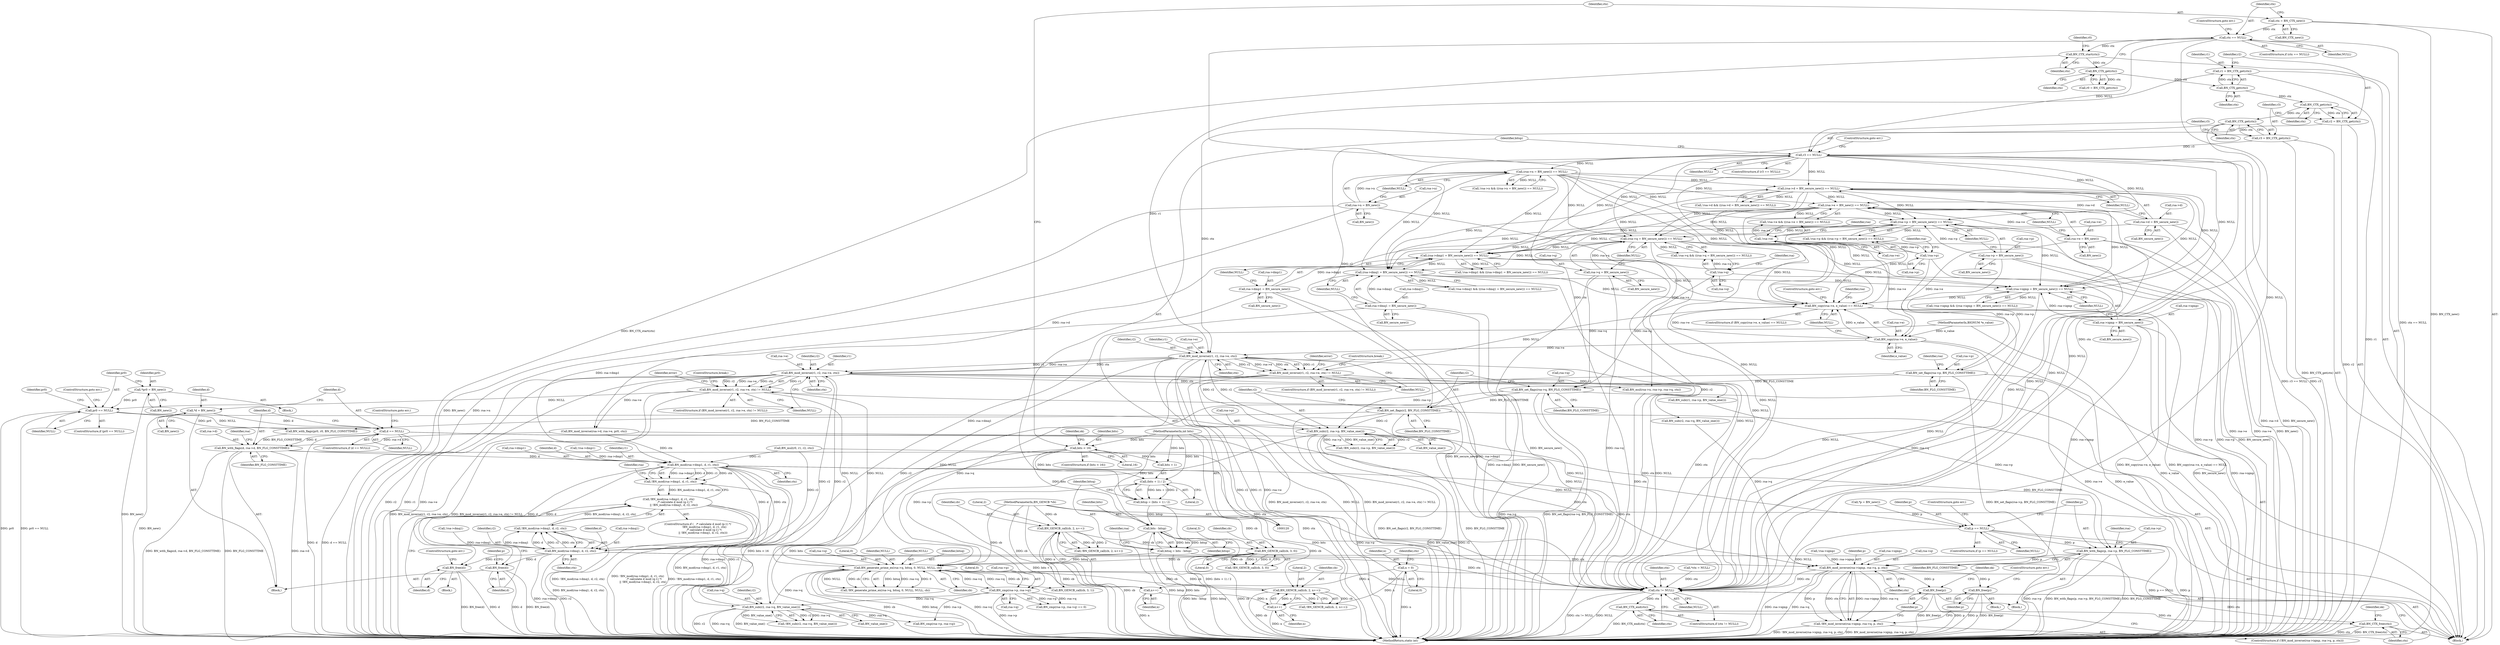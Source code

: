 digraph "0_openssl_6939eab03a6e23d2bd2c3f5e34fe1d48e542e787@pointer" {
"1000593" [label="(Call,d == NULL)"];
"1000589" [label="(Call,*d = BN_new())"];
"1000562" [label="(Call,pr0 == NULL)"];
"1000558" [label="(Call,*pr0 = BN_new())"];
"1000444" [label="(Call,BN_mod_inverse(r1, r2, rsa->e, ctx) != NULL)"];
"1000445" [label="(Call,BN_mod_inverse(r1, r2, rsa->e, ctx))"];
"1000365" [label="(Call,BN_mod_inverse(r1, r2, rsa->e, ctx))"];
"1000188" [label="(Call,r1 = BN_CTX_get(ctx))"];
"1000190" [label="(Call,BN_CTX_get(ctx))"];
"1000186" [label="(Call,BN_CTX_get(ctx))"];
"1000182" [label="(Call,BN_CTX_start(ctx))"];
"1000178" [label="(Call,ctx == NULL)"];
"1000174" [label="(Call,ctx = BN_CTX_new())"];
"1000355" [label="(Call,BN_sub(r2, rsa->p, BN_value_one()))"];
"1000348" [label="(Call,BN_set_flags(r2, BN_FLG_CONSTTIME))"];
"1000192" [label="(Call,r2 = BN_CTX_get(ctx))"];
"1000194" [label="(Call,BN_CTX_get(ctx))"];
"1000343" [label="(Call,BN_set_flags(rsa->q, BN_FLG_CONSTTIME))"];
"1000275" [label="(Call,!rsa->q)"];
"1000280" [label="(Call,rsa->q = BN_secure_new())"];
"1000338" [label="(Call,BN_set_flags(rsa->p, BN_FLG_CONSTTIME))"];
"1000266" [label="(Call,rsa->p = BN_secure_new())"];
"1000261" [label="(Call,!rsa->p)"];
"1000331" [label="(Call,BN_copy(rsa->e, e_value))"];
"1000247" [label="(Call,!rsa->e)"];
"1000252" [label="(Call,rsa->e = BN_new())"];
"1000123" [label="(MethodParameterIn,BIGNUM *e_value)"];
"1000198" [label="(Call,BN_CTX_get(ctx))"];
"1000435" [label="(Call,BN_sub(r2, rsa->q, BN_value_one()))"];
"1000425" [label="(Call,BN_cmp(rsa->p, rsa->q))"];
"1000414" [label="(Call,BN_generate_prime_ex(rsa->q, bitsq, 0, NULL, NULL, cb))"];
"1000212" [label="(Call,bitsq = bits - bitsp)"];
"1000214" [label="(Call,bits - bitsp)"];
"1000122" [label="(MethodParameterIn,int bits)"];
"1000163" [label="(Call,bits < 16)"];
"1000205" [label="(Call,bitsp = (bits + 1) / 2)"];
"1000207" [label="(Call,(bits + 1) / 2)"];
"1000364" [label="(Call,BN_mod_inverse(r1, r2, rsa->e, ctx) != NULL)"];
"1000330" [label="(Call,BN_copy(rsa->e, e_value) == NULL)"];
"1000279" [label="(Call,(rsa->q = BN_secure_new()) == NULL)"];
"1000223" [label="(Call,(rsa->n = BN_new()) == NULL)"];
"1000224" [label="(Call,rsa->n = BN_new())"];
"1000201" [label="(Call,r3 == NULL)"];
"1000196" [label="(Call,r3 = BN_CTX_get(ctx))"];
"1000251" [label="(Call,(rsa->e = BN_new()) == NULL)"];
"1000237" [label="(Call,(rsa->d = BN_secure_new()) == NULL)"];
"1000238" [label="(Call,rsa->d = BN_secure_new())"];
"1000265" [label="(Call,(rsa->p = BN_secure_new()) == NULL)"];
"1000293" [label="(Call,(rsa->dmp1 = BN_secure_new()) == NULL)"];
"1000294" [label="(Call,rsa->dmp1 = BN_secure_new())"];
"1000307" [label="(Call,(rsa->dmq1 = BN_secure_new()) == NULL)"];
"1000308" [label="(Call,rsa->dmq1 = BN_secure_new())"];
"1000321" [label="(Call,(rsa->iqmp = BN_secure_new()) == NULL)"];
"1000322" [label="(Call,rsa->iqmp = BN_secure_new())"];
"1000403" [label="(Call,BN_GENCB_call(cb, 3, 0))"];
"1000395" [label="(Call,BN_GENCB_call(cb, 2, n++))"];
"1000124" [label="(MethodParameterIn,BN_GENCB *cb)"];
"1000398" [label="(Call,n++)"];
"1000151" [label="(Call,n = 0)"];
"1000475" [label="(Call,BN_GENCB_call(cb, 2, n++))"];
"1000478" [label="(Call,n++)"];
"1000597" [label="(Call,BN_with_flags(d, rsa->d, BN_FLG_CONSTTIME))"];
"1000606" [label="(Call,BN_mod(rsa->dmp1, d, r1, ctx))"];
"1000605" [label="(Call,!BN_mod(rsa->dmp1, d, r1, ctx))"];
"1000604" [label="(Call,!BN_mod(rsa->dmp1, d, r1, ctx)\n               /* calculate d mod (q-1) */\n            || !BN_mod(rsa->dmq1, d, r2, ctx))"];
"1000614" [label="(Call,BN_mod(rsa->dmq1, d, r2, ctx))"];
"1000613" [label="(Call,!BN_mod(rsa->dmq1, d, r2, ctx))"];
"1000622" [label="(Call,BN_free(d))"];
"1000625" [label="(Call,BN_free(d))"];
"1000645" [label="(Call,BN_mod_inverse(rsa->iqmp, rsa->q, p, ctx))"];
"1000644" [label="(Call,!BN_mod_inverse(rsa->iqmp, rsa->q, p, ctx))"];
"1000655" [label="(Call,BN_free(p))"];
"1000658" [label="(Call,BN_free(p))"];
"1000677" [label="(Call,ctx != NULL)"];
"1000680" [label="(Call,BN_CTX_end(ctx))"];
"1000682" [label="(Call,BN_CTX_free(ctx))"];
"1000637" [label="(Call,BN_with_flags(p, rsa->p, BN_FLG_CONSTTIME))"];
"1000633" [label="(Call,p == NULL)"];
"1000224" [label="(Call,rsa->n = BN_new())"];
"1000204" [label="(ControlStructure,goto err;)"];
"1000646" [label="(Call,rsa->iqmp)"];
"1000124" [label="(MethodParameterIn,BN_GENCB *cb)"];
"1000177" [label="(ControlStructure,if (ctx == NULL))"];
"1000629" [label="(Call,*p = BN_new())"];
"1000657" [label="(ControlStructure,goto err;)"];
"1000275" [label="(Call,!rsa->q)"];
"1000443" [label="(ControlStructure,if (BN_mod_inverse(r1, r2, rsa->e, ctx) != NULL))"];
"1000279" [label="(Call,(rsa->q = BN_secure_new()) == NULL)"];
"1000645" [label="(Call,BN_mod_inverse(rsa->iqmp, rsa->q, p, ctx))"];
"1000597" [label="(Call,BN_with_flags(d, rsa->d, BN_FLG_CONSTTIME))"];
"1000420" [label="(Identifier,NULL)"];
"1000252" [label="(Call,rsa->e = BN_new())"];
"1000367" [label="(Identifier,r2)"];
"1000203" [label="(Identifier,NULL)"];
"1000623" [label="(Identifier,d)"];
"1000406" [label="(Literal,0)"];
"1000685" [label="(Identifier,ok)"];
"1000399" [label="(Identifier,n)"];
"1000642" [label="(Identifier,BN_FLG_CONSTTIME)"];
"1000257" [label="(Identifier,NULL)"];
"1000357" [label="(Call,rsa->p)"];
"1000567" [label="(Identifier,pr0)"];
"1000335" [label="(Identifier,e_value)"];
"1000630" [label="(Identifier,p)"];
"1000187" [label="(Identifier,ctx)"];
"1000604" [label="(Call,!BN_mod(rsa->dmp1, d, r1, ctx)\n               /* calculate d mod (q-1) */\n            || !BN_mod(rsa->dmq1, d, r2, ctx))"];
"1000183" [label="(Identifier,ctx)"];
"1000615" [label="(Call,rsa->dmq1)"];
"1000364" [label="(Call,BN_mod_inverse(r1, r2, rsa->e, ctx) != NULL)"];
"1000201" [label="(Call,r3 == NULL)"];
"1000302" [label="(Call,!rsa->dmq1 && ((rsa->dmq1 = BN_secure_new()) == NULL))"];
"1000213" [label="(Identifier,bitsq)"];
"1000405" [label="(Literal,3)"];
"1000432" [label="(Literal,0)"];
"1000332" [label="(Call,rsa->e)"];
"1000676" [label="(ControlStructure,if (ctx != NULL))"];
"1000260" [label="(Call,!rsa->p && ((rsa->p = BN_secure_new()) == NULL))"];
"1000371" [label="(Identifier,ctx)"];
"1000175" [label="(Identifier,ctx)"];
"1000298" [label="(Call,BN_secure_new())"];
"1000624" [label="(ControlStructure,goto err;)"];
"1000180" [label="(Identifier,NULL)"];
"1000456" [label="(Identifier,error)"];
"1000312" [label="(Call,BN_secure_new())"];
"1000268" [label="(Identifier,rsa)"];
"1000434" [label="(Call,!BN_sub(r2, rsa->q, BN_value_one()))"];
"1000225" [label="(Call,rsa->n)"];
"1000308" [label="(Call,rsa->dmq1 = BN_secure_new())"];
"1000355" [label="(Call,BN_sub(r2, rsa->p, BN_value_one()))"];
"1000188" [label="(Call,r1 = BN_CTX_get(ctx))"];
"1000426" [label="(Call,rsa->p)"];
"1000246" [label="(Call,!rsa->e && ((rsa->e = BN_new()) == NULL))"];
"1000179" [label="(Identifier,ctx)"];
"1000322" [label="(Call,rsa->iqmp = BN_secure_new())"];
"1000181" [label="(ControlStructure,goto err;)"];
"1000316" [label="(Call,!rsa->iqmp && ((rsa->iqmp = BN_secure_new()) == NULL))"];
"1000594" [label="(Identifier,d)"];
"1000339" [label="(Call,rsa->p)"];
"1000185" [label="(Identifier,r0)"];
"1000270" [label="(Call,BN_secure_new())"];
"1000199" [label="(Identifier,ctx)"];
"1000404" [label="(Identifier,cb)"];
"1000165" [label="(Literal,16)"];
"1000560" [label="(Call,BN_new())"];
"1000596" [label="(ControlStructure,goto err;)"];
"1000330" [label="(Call,BN_copy(rsa->e, e_value) == NULL)"];
"1000299" [label="(Identifier,NULL)"];
"1000679" [label="(Identifier,NULL)"];
"1000194" [label="(Call,BN_CTX_get(ctx))"];
"1000336" [label="(Identifier,NULL)"];
"1000564" [label="(Identifier,NULL)"];
"1000541" [label="(Call,BN_sub(r2, rsa->q, BN_value_one()))"];
"1000649" [label="(Call,rsa->q)"];
"1000681" [label="(Identifier,ctx)"];
"1000682" [label="(Call,BN_CTX_free(ctx))"];
"1000265" [label="(Call,(rsa->p = BN_secure_new()) == NULL)"];
"1000678" [label="(Identifier,ctx)"];
"1000366" [label="(Identifier,r1)"];
"1000592" [label="(ControlStructure,if (d == NULL))"];
"1000329" [label="(ControlStructure,if (BN_copy(rsa->e, e_value) == NULL))"];
"1000168" [label="(Identifier,ok)"];
"1000123" [label="(MethodParameterIn,BIGNUM *e_value)"];
"1000152" [label="(Identifier,n)"];
"1000253" [label="(Call,rsa->e)"];
"1000565" [label="(ControlStructure,goto err;)"];
"1000424" [label="(Call,BN_cmp(rsa->p, rsa->q) == 0)"];
"1000625" [label="(Call,BN_free(d))"];
"1000212" [label="(Call,bitsq = bits - bitsp)"];
"1000632" [label="(ControlStructure,if (p == NULL))"];
"1000429" [label="(Call,rsa->q)"];
"1000198" [label="(Call,BN_CTX_get(ctx))"];
"1000677" [label="(Call,ctx != NULL)"];
"1000191" [label="(Identifier,ctx)"];
"1000261" [label="(Call,!rsa->p)"];
"1000595" [label="(Identifier,NULL)"];
"1000162" [label="(ControlStructure,if (bits < 16))"];
"1000418" [label="(Identifier,bitsq)"];
"1000327" [label="(Identifier,NULL)"];
"1000415" [label="(Call,rsa->q)"];
"1000419" [label="(Literal,0)"];
"1000550" [label="(Call,BN_mul(r0, r1, r2, ctx))"];
"1000659" [label="(Identifier,p)"];
"1000229" [label="(Identifier,NULL)"];
"1000345" [label="(Identifier,rsa)"];
"1000189" [label="(Identifier,r1)"];
"1000376" [label="(Identifier,error)"];
"1000323" [label="(Call,rsa->iqmp)"];
"1000446" [label="(Identifier,r1)"];
"1000284" [label="(Call,BN_secure_new())"];
"1000242" [label="(Call,BN_secure_new())"];
"1000282" [label="(Identifier,rsa)"];
"1000437" [label="(Call,rsa->q)"];
"1000326" [label="(Call,BN_secure_new())"];
"1000228" [label="(Call,BN_new())"];
"1000153" [label="(Literal,0)"];
"1000635" [label="(Identifier,NULL)"];
"1000350" [label="(Identifier,BN_FLG_CONSTTIME)"];
"1000303" [label="(Call,!rsa->dmq1)"];
"1000232" [label="(Call,!rsa->d && ((rsa->d = BN_secure_new()) == NULL))"];
"1000656" [label="(Identifier,p)"];
"1000561" [label="(ControlStructure,if (pr0 == NULL))"];
"1000396" [label="(Identifier,cb)"];
"1000448" [label="(Call,rsa->e)"];
"1000216" [label="(Identifier,bitsp)"];
"1000474" [label="(Call,!BN_GENCB_call(cb, 2, n++))"];
"1000444" [label="(Call,BN_mod_inverse(r1, r2, rsa->e, ctx) != NULL)"];
"1000451" [label="(Identifier,ctx)"];
"1000634" [label="(Identifier,p)"];
"1000643" [label="(ControlStructure,if (!BN_mod_inverse(rsa->iqmp, rsa->q, p, ctx)))"];
"1000655" [label="(Call,BN_free(p))"];
"1000151" [label="(Call,n = 0)"];
"1000190" [label="(Call,BN_CTX_get(ctx))"];
"1000452" [label="(Identifier,NULL)"];
"1000532" [label="(Call,BN_sub(r1, rsa->p, BN_value_one()))"];
"1000267" [label="(Call,rsa->p)"];
"1000440" [label="(Call,BN_value_one())"];
"1000613" [label="(Call,!BN_mod(rsa->dmq1, d, r2, ctx))"];
"1000254" [label="(Identifier,rsa)"];
"1000636" [label="(ControlStructure,goto err;)"];
"1000285" [label="(Identifier,NULL)"];
"1000476" [label="(Identifier,cb)"];
"1000626" [label="(Identifier,d)"];
"1000200" [label="(ControlStructure,if (r3 == NULL))"];
"1000186" [label="(Call,BN_CTX_get(ctx))"];
"1000184" [label="(Call,r0 = BN_CTX_get(ctx))"];
"1000627" [label="(Block,)"];
"1000309" [label="(Call,rsa->dmq1)"];
"1000558" [label="(Call,*pr0 = BN_new())"];
"1000435" [label="(Call,BN_sub(r2, rsa->q, BN_value_one()))"];
"1000343" [label="(Call,BN_set_flags(rsa->q, BN_FLG_CONSTTIME))"];
"1000195" [label="(Identifier,ctx)"];
"1000342" [label="(Identifier,BN_FLG_CONSTTIME)"];
"1000155" [label="(Call,*ctx = NULL)"];
"1000638" [label="(Identifier,p)"];
"1000447" [label="(Identifier,r2)"];
"1000337" [label="(ControlStructure,goto err;)"];
"1000612" [label="(Identifier,ctx)"];
"1000644" [label="(Call,!BN_mod_inverse(rsa->iqmp, rsa->q, p, ctx))"];
"1000647" [label="(Identifier,rsa)"];
"1000266" [label="(Call,rsa->p = BN_secure_new())"];
"1000344" [label="(Call,rsa->q)"];
"1000211" [label="(Literal,2)"];
"1000606" [label="(Call,BN_mod(rsa->dmp1, d, r1, ctx))"];
"1000197" [label="(Identifier,r3)"];
"1000475" [label="(Call,BN_GENCB_call(cb, 2, n++))"];
"1000620" [label="(Identifier,ctx)"];
"1000248" [label="(Call,rsa->e)"];
"1000587" [label="(Block,)"];
"1000374" [label="(ControlStructure,break;)"];
"1000363" [label="(ControlStructure,if (BN_mod_inverse(r1, r2, rsa->e, ctx) != NULL))"];
"1000176" [label="(Call,BN_CTX_new())"];
"1000478" [label="(Call,n++)"];
"1000658" [label="(Call,BN_free(p))"];
"1000614" [label="(Call,BN_mod(rsa->dmq1, d, r2, ctx))"];
"1000619" [label="(Identifier,r2)"];
"1000639" [label="(Call,rsa->p)"];
"1000490" [label="(Call,BN_cmp(rsa->p, rsa->q))"];
"1000654" [label="(Block,)"];
"1000483" [label="(Call,BN_GENCB_call(cb, 3, 1))"];
"1000518" [label="(Call,BN_mul(rsa->n, rsa->p, rsa->q, ctx))"];
"1000196" [label="(Call,r3 = BN_CTX_get(ctx))"];
"1000607" [label="(Call,rsa->dmp1)"];
"1000349" [label="(Identifier,r2)"];
"1000271" [label="(Identifier,NULL)"];
"1000163" [label="(Call,bits < 16)"];
"1000238" [label="(Call,rsa->d = BN_secure_new())"];
"1000479" [label="(Identifier,n)"];
"1000293" [label="(Call,(rsa->dmp1 = BN_secure_new()) == NULL)"];
"1000223" [label="(Call,(rsa->n = BN_new()) == NULL)"];
"1000445" [label="(Call,BN_mod_inverse(r1, r2, rsa->e, ctx))"];
"1000661" [label="(Identifier,ok)"];
"1000633" [label="(Call,p == NULL)"];
"1000365" [label="(Call,BN_mod_inverse(r1, r2, rsa->e, ctx))"];
"1000122" [label="(MethodParameterIn,int bits)"];
"1000572" [label="(Call,BN_mod_inverse(rsa->d, rsa->e, pr0, ctx))"];
"1000394" [label="(Call,!BN_GENCB_call(cb, 2, n++))"];
"1000562" [label="(Call,pr0 == NULL)"];
"1000563" [label="(Identifier,pr0)"];
"1000193" [label="(Identifier,r2)"];
"1000602" [label="(Identifier,BN_FLG_CONSTTIME)"];
"1000590" [label="(Identifier,d)"];
"1000591" [label="(Call,BN_new())"];
"1000276" [label="(Call,rsa->q)"];
"1000207" [label="(Call,(bits + 1) / 2)"];
"1000347" [label="(Identifier,BN_FLG_CONSTTIME)"];
"1000414" [label="(Call,BN_generate_prime_ex(rsa->q, bitsq, 0, NULL, NULL, cb))"];
"1000262" [label="(Call,rsa->p)"];
"1000605" [label="(Call,!BN_mod(rsa->dmp1, d, r1, ctx))"];
"1000603" [label="(ControlStructure,if (   /* calculate d mod (p-1) */\n               !BN_mod(rsa->dmp1, d, r1, ctx)\n               /* calculate d mod (q-1) */\n            || !BN_mod(rsa->dmq1, d, r2, ctx)))"];
"1000294" [label="(Call,rsa->dmp1 = BN_secure_new())"];
"1000288" [label="(Call,!rsa->dmp1 && ((rsa->dmp1 = BN_secure_new()) == NULL))"];
"1000338" [label="(Call,BN_set_flags(rsa->p, BN_FLG_CONSTTIME))"];
"1000610" [label="(Identifier,d)"];
"1000192" [label="(Call,r2 = BN_CTX_get(ctx))"];
"1000289" [label="(Call,!rsa->dmp1)"];
"1000239" [label="(Call,rsa->d)"];
"1000598" [label="(Identifier,d)"];
"1000280" [label="(Call,rsa->q = BN_secure_new())"];
"1000156" [label="(Identifier,ctx)"];
"1000477" [label="(Literal,2)"];
"1000348" [label="(Call,BN_set_flags(r2, BN_FLG_CONSTTIME))"];
"1000321" [label="(Call,(rsa->iqmp = BN_secure_new()) == NULL)"];
"1000372" [label="(Identifier,NULL)"];
"1000589" [label="(Call,*d = BN_new())"];
"1000599" [label="(Call,rsa->d)"];
"1000653" [label="(Identifier,ctx)"];
"1000454" [label="(ControlStructure,break;)"];
"1000436" [label="(Identifier,r2)"];
"1000218" [label="(Call,!rsa->n && ((rsa->n = BN_new()) == NULL))"];
"1000313" [label="(Identifier,NULL)"];
"1000608" [label="(Identifier,rsa)"];
"1000368" [label="(Call,rsa->e)"];
"1000295" [label="(Call,rsa->dmp1)"];
"1000125" [label="(Block,)"];
"1000247" [label="(Call,!rsa->e)"];
"1000354" [label="(Call,!BN_sub(r2, rsa->p, BN_value_one()))"];
"1000182" [label="(Call,BN_CTX_start(ctx))"];
"1000174" [label="(Call,ctx = BN_CTX_new())"];
"1000164" [label="(Identifier,bits)"];
"1000683" [label="(Identifier,ctx)"];
"1000622" [label="(Call,BN_free(d))"];
"1000686" [label="(MethodReturn,static int)"];
"1000251" [label="(Call,(rsa->e = BN_new()) == NULL)"];
"1000256" [label="(Call,BN_new())"];
"1000214" [label="(Call,bits - bitsp)"];
"1000395" [label="(Call,BN_GENCB_call(cb, 2, n++))"];
"1000618" [label="(Identifier,d)"];
"1000178" [label="(Call,ctx == NULL)"];
"1000397" [label="(Literal,2)"];
"1000281" [label="(Call,rsa->q)"];
"1000205" [label="(Call,bitsp = (bits + 1) / 2)"];
"1000402" [label="(Call,!BN_GENCB_call(cb, 3, 0))"];
"1000559" [label="(Identifier,pr0)"];
"1000680" [label="(Call,BN_CTX_end(ctx))"];
"1000566" [label="(Call,BN_with_flags(pr0, r0, BN_FLG_CONSTTIME))"];
"1000621" [label="(Block,)"];
"1000611" [label="(Identifier,r1)"];
"1000593" [label="(Call,d == NULL)"];
"1000413" [label="(Call,!BN_generate_prime_ex(rsa->q, bitsq, 0, NULL, NULL, cb))"];
"1000356" [label="(Identifier,r2)"];
"1000616" [label="(Identifier,rsa)"];
"1000425" [label="(Call,BN_cmp(rsa->p, rsa->q))"];
"1000221" [label="(Identifier,rsa)"];
"1000215" [label="(Identifier,bits)"];
"1000237" [label="(Call,(rsa->d = BN_secure_new()) == NULL)"];
"1000206" [label="(Identifier,bitsp)"];
"1000331" [label="(Call,BN_copy(rsa->e, e_value))"];
"1000556" [label="(Block,)"];
"1000243" [label="(Identifier,NULL)"];
"1000340" [label="(Identifier,rsa)"];
"1000421" [label="(Identifier,NULL)"];
"1000398" [label="(Call,n++)"];
"1000360" [label="(Call,BN_value_one())"];
"1000422" [label="(Identifier,cb)"];
"1000208" [label="(Call,bits + 1)"];
"1000317" [label="(Call,!rsa->iqmp)"];
"1000307" [label="(Call,(rsa->dmq1 = BN_secure_new()) == NULL)"];
"1000202" [label="(Identifier,r3)"];
"1000637" [label="(Call,BN_with_flags(p, rsa->p, BN_FLG_CONSTTIME))"];
"1000652" [label="(Identifier,p)"];
"1000403" [label="(Call,BN_GENCB_call(cb, 3, 0))"];
"1000274" [label="(Call,!rsa->q && ((rsa->q = BN_secure_new()) == NULL))"];
"1000593" -> "1000592"  [label="AST: "];
"1000593" -> "1000595"  [label="CFG: "];
"1000594" -> "1000593"  [label="AST: "];
"1000595" -> "1000593"  [label="AST: "];
"1000596" -> "1000593"  [label="CFG: "];
"1000598" -> "1000593"  [label="CFG: "];
"1000593" -> "1000686"  [label="DDG: d"];
"1000593" -> "1000686"  [label="DDG: d == NULL"];
"1000589" -> "1000593"  [label="DDG: d"];
"1000562" -> "1000593"  [label="DDG: NULL"];
"1000593" -> "1000597"  [label="DDG: d"];
"1000593" -> "1000633"  [label="DDG: NULL"];
"1000593" -> "1000677"  [label="DDG: NULL"];
"1000589" -> "1000587"  [label="AST: "];
"1000589" -> "1000591"  [label="CFG: "];
"1000590" -> "1000589"  [label="AST: "];
"1000591" -> "1000589"  [label="AST: "];
"1000594" -> "1000589"  [label="CFG: "];
"1000589" -> "1000686"  [label="DDG: BN_new()"];
"1000562" -> "1000561"  [label="AST: "];
"1000562" -> "1000564"  [label="CFG: "];
"1000563" -> "1000562"  [label="AST: "];
"1000564" -> "1000562"  [label="AST: "];
"1000565" -> "1000562"  [label="CFG: "];
"1000567" -> "1000562"  [label="CFG: "];
"1000562" -> "1000686"  [label="DDG: pr0"];
"1000562" -> "1000686"  [label="DDG: pr0 == NULL"];
"1000558" -> "1000562"  [label="DDG: pr0"];
"1000444" -> "1000562"  [label="DDG: NULL"];
"1000562" -> "1000566"  [label="DDG: pr0"];
"1000562" -> "1000677"  [label="DDG: NULL"];
"1000558" -> "1000556"  [label="AST: "];
"1000558" -> "1000560"  [label="CFG: "];
"1000559" -> "1000558"  [label="AST: "];
"1000560" -> "1000558"  [label="AST: "];
"1000563" -> "1000558"  [label="CFG: "];
"1000558" -> "1000686"  [label="DDG: BN_new()"];
"1000444" -> "1000443"  [label="AST: "];
"1000444" -> "1000452"  [label="CFG: "];
"1000445" -> "1000444"  [label="AST: "];
"1000452" -> "1000444"  [label="AST: "];
"1000454" -> "1000444"  [label="CFG: "];
"1000456" -> "1000444"  [label="CFG: "];
"1000444" -> "1000686"  [label="DDG: BN_mod_inverse(r1, r2, rsa->e, ctx)"];
"1000444" -> "1000686"  [label="DDG: BN_mod_inverse(r1, r2, rsa->e, ctx) != NULL"];
"1000444" -> "1000414"  [label="DDG: NULL"];
"1000445" -> "1000444"  [label="DDG: r1"];
"1000445" -> "1000444"  [label="DDG: r2"];
"1000445" -> "1000444"  [label="DDG: rsa->e"];
"1000445" -> "1000444"  [label="DDG: ctx"];
"1000414" -> "1000444"  [label="DDG: NULL"];
"1000444" -> "1000677"  [label="DDG: NULL"];
"1000445" -> "1000451"  [label="CFG: "];
"1000446" -> "1000445"  [label="AST: "];
"1000447" -> "1000445"  [label="AST: "];
"1000448" -> "1000445"  [label="AST: "];
"1000451" -> "1000445"  [label="AST: "];
"1000452" -> "1000445"  [label="CFG: "];
"1000445" -> "1000686"  [label="DDG: r2"];
"1000445" -> "1000686"  [label="DDG: r1"];
"1000445" -> "1000686"  [label="DDG: rsa->e"];
"1000445" -> "1000435"  [label="DDG: r2"];
"1000365" -> "1000445"  [label="DDG: r1"];
"1000365" -> "1000445"  [label="DDG: rsa->e"];
"1000365" -> "1000445"  [label="DDG: ctx"];
"1000435" -> "1000445"  [label="DDG: r2"];
"1000445" -> "1000518"  [label="DDG: ctx"];
"1000445" -> "1000532"  [label="DDG: r1"];
"1000445" -> "1000541"  [label="DDG: r2"];
"1000445" -> "1000572"  [label="DDG: rsa->e"];
"1000445" -> "1000677"  [label="DDG: ctx"];
"1000365" -> "1000364"  [label="AST: "];
"1000365" -> "1000371"  [label="CFG: "];
"1000366" -> "1000365"  [label="AST: "];
"1000367" -> "1000365"  [label="AST: "];
"1000368" -> "1000365"  [label="AST: "];
"1000371" -> "1000365"  [label="AST: "];
"1000372" -> "1000365"  [label="CFG: "];
"1000365" -> "1000686"  [label="DDG: rsa->e"];
"1000365" -> "1000686"  [label="DDG: r2"];
"1000365" -> "1000686"  [label="DDG: r1"];
"1000365" -> "1000355"  [label="DDG: r2"];
"1000365" -> "1000364"  [label="DDG: r1"];
"1000365" -> "1000364"  [label="DDG: r2"];
"1000365" -> "1000364"  [label="DDG: rsa->e"];
"1000365" -> "1000364"  [label="DDG: ctx"];
"1000188" -> "1000365"  [label="DDG: r1"];
"1000355" -> "1000365"  [label="DDG: r2"];
"1000331" -> "1000365"  [label="DDG: rsa->e"];
"1000198" -> "1000365"  [label="DDG: ctx"];
"1000365" -> "1000435"  [label="DDG: r2"];
"1000365" -> "1000677"  [label="DDG: ctx"];
"1000188" -> "1000125"  [label="AST: "];
"1000188" -> "1000190"  [label="CFG: "];
"1000189" -> "1000188"  [label="AST: "];
"1000190" -> "1000188"  [label="AST: "];
"1000193" -> "1000188"  [label="CFG: "];
"1000188" -> "1000686"  [label="DDG: r1"];
"1000190" -> "1000188"  [label="DDG: ctx"];
"1000190" -> "1000191"  [label="CFG: "];
"1000191" -> "1000190"  [label="AST: "];
"1000186" -> "1000190"  [label="DDG: ctx"];
"1000190" -> "1000194"  [label="DDG: ctx"];
"1000186" -> "1000184"  [label="AST: "];
"1000186" -> "1000187"  [label="CFG: "];
"1000187" -> "1000186"  [label="AST: "];
"1000184" -> "1000186"  [label="CFG: "];
"1000186" -> "1000184"  [label="DDG: ctx"];
"1000182" -> "1000186"  [label="DDG: ctx"];
"1000182" -> "1000125"  [label="AST: "];
"1000182" -> "1000183"  [label="CFG: "];
"1000183" -> "1000182"  [label="AST: "];
"1000185" -> "1000182"  [label="CFG: "];
"1000182" -> "1000686"  [label="DDG: BN_CTX_start(ctx)"];
"1000178" -> "1000182"  [label="DDG: ctx"];
"1000178" -> "1000177"  [label="AST: "];
"1000178" -> "1000180"  [label="CFG: "];
"1000179" -> "1000178"  [label="AST: "];
"1000180" -> "1000178"  [label="AST: "];
"1000181" -> "1000178"  [label="CFG: "];
"1000183" -> "1000178"  [label="CFG: "];
"1000178" -> "1000686"  [label="DDG: ctx == NULL"];
"1000174" -> "1000178"  [label="DDG: ctx"];
"1000178" -> "1000201"  [label="DDG: NULL"];
"1000178" -> "1000677"  [label="DDG: ctx"];
"1000178" -> "1000677"  [label="DDG: NULL"];
"1000174" -> "1000125"  [label="AST: "];
"1000174" -> "1000176"  [label="CFG: "];
"1000175" -> "1000174"  [label="AST: "];
"1000176" -> "1000174"  [label="AST: "];
"1000179" -> "1000174"  [label="CFG: "];
"1000174" -> "1000686"  [label="DDG: BN_CTX_new()"];
"1000355" -> "1000354"  [label="AST: "];
"1000355" -> "1000360"  [label="CFG: "];
"1000356" -> "1000355"  [label="AST: "];
"1000357" -> "1000355"  [label="AST: "];
"1000360" -> "1000355"  [label="AST: "];
"1000354" -> "1000355"  [label="CFG: "];
"1000355" -> "1000686"  [label="DDG: r2"];
"1000355" -> "1000686"  [label="DDG: rsa->p"];
"1000355" -> "1000686"  [label="DDG: BN_value_one()"];
"1000355" -> "1000354"  [label="DDG: r2"];
"1000355" -> "1000354"  [label="DDG: rsa->p"];
"1000355" -> "1000354"  [label="DDG: BN_value_one()"];
"1000348" -> "1000355"  [label="DDG: r2"];
"1000338" -> "1000355"  [label="DDG: rsa->p"];
"1000355" -> "1000425"  [label="DDG: rsa->p"];
"1000348" -> "1000125"  [label="AST: "];
"1000348" -> "1000350"  [label="CFG: "];
"1000349" -> "1000348"  [label="AST: "];
"1000350" -> "1000348"  [label="AST: "];
"1000356" -> "1000348"  [label="CFG: "];
"1000348" -> "1000686"  [label="DDG: BN_set_flags(r2, BN_FLG_CONSTTIME)"];
"1000348" -> "1000686"  [label="DDG: BN_FLG_CONSTTIME"];
"1000192" -> "1000348"  [label="DDG: r2"];
"1000343" -> "1000348"  [label="DDG: BN_FLG_CONSTTIME"];
"1000348" -> "1000566"  [label="DDG: BN_FLG_CONSTTIME"];
"1000192" -> "1000125"  [label="AST: "];
"1000192" -> "1000194"  [label="CFG: "];
"1000193" -> "1000192"  [label="AST: "];
"1000194" -> "1000192"  [label="AST: "];
"1000197" -> "1000192"  [label="CFG: "];
"1000192" -> "1000686"  [label="DDG: r2"];
"1000194" -> "1000192"  [label="DDG: ctx"];
"1000194" -> "1000195"  [label="CFG: "];
"1000195" -> "1000194"  [label="AST: "];
"1000194" -> "1000198"  [label="DDG: ctx"];
"1000343" -> "1000125"  [label="AST: "];
"1000343" -> "1000347"  [label="CFG: "];
"1000344" -> "1000343"  [label="AST: "];
"1000347" -> "1000343"  [label="AST: "];
"1000349" -> "1000343"  [label="CFG: "];
"1000343" -> "1000686"  [label="DDG: rsa->q"];
"1000343" -> "1000686"  [label="DDG: BN_set_flags(rsa->q, BN_FLG_CONSTTIME)"];
"1000275" -> "1000343"  [label="DDG: rsa->q"];
"1000280" -> "1000343"  [label="DDG: rsa->q"];
"1000338" -> "1000343"  [label="DDG: BN_FLG_CONSTTIME"];
"1000343" -> "1000414"  [label="DDG: rsa->q"];
"1000275" -> "1000274"  [label="AST: "];
"1000275" -> "1000276"  [label="CFG: "];
"1000276" -> "1000275"  [label="AST: "];
"1000282" -> "1000275"  [label="CFG: "];
"1000274" -> "1000275"  [label="CFG: "];
"1000275" -> "1000686"  [label="DDG: rsa->q"];
"1000275" -> "1000274"  [label="DDG: rsa->q"];
"1000280" -> "1000279"  [label="AST: "];
"1000280" -> "1000284"  [label="CFG: "];
"1000281" -> "1000280"  [label="AST: "];
"1000284" -> "1000280"  [label="AST: "];
"1000285" -> "1000280"  [label="CFG: "];
"1000280" -> "1000686"  [label="DDG: BN_secure_new()"];
"1000280" -> "1000686"  [label="DDG: rsa->q"];
"1000280" -> "1000279"  [label="DDG: rsa->q"];
"1000338" -> "1000125"  [label="AST: "];
"1000338" -> "1000342"  [label="CFG: "];
"1000339" -> "1000338"  [label="AST: "];
"1000342" -> "1000338"  [label="AST: "];
"1000345" -> "1000338"  [label="CFG: "];
"1000338" -> "1000686"  [label="DDG: BN_set_flags(rsa->p, BN_FLG_CONSTTIME)"];
"1000266" -> "1000338"  [label="DDG: rsa->p"];
"1000261" -> "1000338"  [label="DDG: rsa->p"];
"1000266" -> "1000265"  [label="AST: "];
"1000266" -> "1000270"  [label="CFG: "];
"1000267" -> "1000266"  [label="AST: "];
"1000270" -> "1000266"  [label="AST: "];
"1000271" -> "1000266"  [label="CFG: "];
"1000266" -> "1000686"  [label="DDG: rsa->p"];
"1000266" -> "1000686"  [label="DDG: BN_secure_new()"];
"1000266" -> "1000265"  [label="DDG: rsa->p"];
"1000261" -> "1000260"  [label="AST: "];
"1000261" -> "1000262"  [label="CFG: "];
"1000262" -> "1000261"  [label="AST: "];
"1000268" -> "1000261"  [label="CFG: "];
"1000260" -> "1000261"  [label="CFG: "];
"1000261" -> "1000686"  [label="DDG: rsa->p"];
"1000261" -> "1000260"  [label="DDG: rsa->p"];
"1000331" -> "1000330"  [label="AST: "];
"1000331" -> "1000335"  [label="CFG: "];
"1000332" -> "1000331"  [label="AST: "];
"1000335" -> "1000331"  [label="AST: "];
"1000336" -> "1000331"  [label="CFG: "];
"1000331" -> "1000686"  [label="DDG: rsa->e"];
"1000331" -> "1000686"  [label="DDG: e_value"];
"1000331" -> "1000330"  [label="DDG: rsa->e"];
"1000331" -> "1000330"  [label="DDG: e_value"];
"1000247" -> "1000331"  [label="DDG: rsa->e"];
"1000252" -> "1000331"  [label="DDG: rsa->e"];
"1000123" -> "1000331"  [label="DDG: e_value"];
"1000247" -> "1000246"  [label="AST: "];
"1000247" -> "1000248"  [label="CFG: "];
"1000248" -> "1000247"  [label="AST: "];
"1000254" -> "1000247"  [label="CFG: "];
"1000246" -> "1000247"  [label="CFG: "];
"1000247" -> "1000686"  [label="DDG: rsa->e"];
"1000247" -> "1000246"  [label="DDG: rsa->e"];
"1000252" -> "1000251"  [label="AST: "];
"1000252" -> "1000256"  [label="CFG: "];
"1000253" -> "1000252"  [label="AST: "];
"1000256" -> "1000252"  [label="AST: "];
"1000257" -> "1000252"  [label="CFG: "];
"1000252" -> "1000686"  [label="DDG: rsa->e"];
"1000252" -> "1000686"  [label="DDG: BN_new()"];
"1000252" -> "1000251"  [label="DDG: rsa->e"];
"1000123" -> "1000120"  [label="AST: "];
"1000123" -> "1000686"  [label="DDG: e_value"];
"1000198" -> "1000196"  [label="AST: "];
"1000198" -> "1000199"  [label="CFG: "];
"1000199" -> "1000198"  [label="AST: "];
"1000196" -> "1000198"  [label="CFG: "];
"1000198" -> "1000196"  [label="DDG: ctx"];
"1000198" -> "1000677"  [label="DDG: ctx"];
"1000435" -> "1000434"  [label="AST: "];
"1000435" -> "1000440"  [label="CFG: "];
"1000436" -> "1000435"  [label="AST: "];
"1000437" -> "1000435"  [label="AST: "];
"1000440" -> "1000435"  [label="AST: "];
"1000434" -> "1000435"  [label="CFG: "];
"1000435" -> "1000686"  [label="DDG: r2"];
"1000435" -> "1000686"  [label="DDG: rsa->q"];
"1000435" -> "1000686"  [label="DDG: BN_value_one()"];
"1000435" -> "1000414"  [label="DDG: rsa->q"];
"1000435" -> "1000434"  [label="DDG: r2"];
"1000435" -> "1000434"  [label="DDG: rsa->q"];
"1000435" -> "1000434"  [label="DDG: BN_value_one()"];
"1000425" -> "1000435"  [label="DDG: rsa->q"];
"1000435" -> "1000490"  [label="DDG: rsa->q"];
"1000425" -> "1000424"  [label="AST: "];
"1000425" -> "1000429"  [label="CFG: "];
"1000426" -> "1000425"  [label="AST: "];
"1000429" -> "1000425"  [label="AST: "];
"1000432" -> "1000425"  [label="CFG: "];
"1000425" -> "1000686"  [label="DDG: rsa->p"];
"1000425" -> "1000414"  [label="DDG: rsa->q"];
"1000425" -> "1000424"  [label="DDG: rsa->p"];
"1000425" -> "1000424"  [label="DDG: rsa->q"];
"1000414" -> "1000425"  [label="DDG: rsa->q"];
"1000425" -> "1000490"  [label="DDG: rsa->p"];
"1000414" -> "1000413"  [label="AST: "];
"1000414" -> "1000422"  [label="CFG: "];
"1000415" -> "1000414"  [label="AST: "];
"1000418" -> "1000414"  [label="AST: "];
"1000419" -> "1000414"  [label="AST: "];
"1000420" -> "1000414"  [label="AST: "];
"1000421" -> "1000414"  [label="AST: "];
"1000422" -> "1000414"  [label="AST: "];
"1000413" -> "1000414"  [label="CFG: "];
"1000414" -> "1000686"  [label="DDG: cb"];
"1000414" -> "1000686"  [label="DDG: bitsq"];
"1000414" -> "1000686"  [label="DDG: rsa->q"];
"1000414" -> "1000413"  [label="DDG: bitsq"];
"1000414" -> "1000413"  [label="DDG: rsa->q"];
"1000414" -> "1000413"  [label="DDG: 0"];
"1000414" -> "1000413"  [label="DDG: NULL"];
"1000414" -> "1000413"  [label="DDG: cb"];
"1000212" -> "1000414"  [label="DDG: bitsq"];
"1000364" -> "1000414"  [label="DDG: NULL"];
"1000403" -> "1000414"  [label="DDG: cb"];
"1000475" -> "1000414"  [label="DDG: cb"];
"1000124" -> "1000414"  [label="DDG: cb"];
"1000414" -> "1000475"  [label="DDG: cb"];
"1000414" -> "1000483"  [label="DDG: cb"];
"1000414" -> "1000677"  [label="DDG: NULL"];
"1000212" -> "1000125"  [label="AST: "];
"1000212" -> "1000214"  [label="CFG: "];
"1000213" -> "1000212"  [label="AST: "];
"1000214" -> "1000212"  [label="AST: "];
"1000221" -> "1000212"  [label="CFG: "];
"1000212" -> "1000686"  [label="DDG: bits - bitsp"];
"1000212" -> "1000686"  [label="DDG: bitsq"];
"1000214" -> "1000212"  [label="DDG: bits"];
"1000214" -> "1000212"  [label="DDG: bitsp"];
"1000214" -> "1000216"  [label="CFG: "];
"1000215" -> "1000214"  [label="AST: "];
"1000216" -> "1000214"  [label="AST: "];
"1000214" -> "1000686"  [label="DDG: bitsp"];
"1000214" -> "1000686"  [label="DDG: bits"];
"1000122" -> "1000214"  [label="DDG: bits"];
"1000163" -> "1000214"  [label="DDG: bits"];
"1000205" -> "1000214"  [label="DDG: bitsp"];
"1000122" -> "1000120"  [label="AST: "];
"1000122" -> "1000686"  [label="DDG: bits"];
"1000122" -> "1000163"  [label="DDG: bits"];
"1000122" -> "1000207"  [label="DDG: bits"];
"1000122" -> "1000208"  [label="DDG: bits"];
"1000163" -> "1000162"  [label="AST: "];
"1000163" -> "1000165"  [label="CFG: "];
"1000164" -> "1000163"  [label="AST: "];
"1000165" -> "1000163"  [label="AST: "];
"1000168" -> "1000163"  [label="CFG: "];
"1000175" -> "1000163"  [label="CFG: "];
"1000163" -> "1000686"  [label="DDG: bits"];
"1000163" -> "1000686"  [label="DDG: bits < 16"];
"1000163" -> "1000207"  [label="DDG: bits"];
"1000163" -> "1000208"  [label="DDG: bits"];
"1000205" -> "1000125"  [label="AST: "];
"1000205" -> "1000207"  [label="CFG: "];
"1000206" -> "1000205"  [label="AST: "];
"1000207" -> "1000205"  [label="AST: "];
"1000213" -> "1000205"  [label="CFG: "];
"1000205" -> "1000686"  [label="DDG: (bits + 1) / 2"];
"1000207" -> "1000205"  [label="DDG: bits + 1"];
"1000207" -> "1000205"  [label="DDG: 2"];
"1000207" -> "1000211"  [label="CFG: "];
"1000208" -> "1000207"  [label="AST: "];
"1000211" -> "1000207"  [label="AST: "];
"1000207" -> "1000686"  [label="DDG: bits + 1"];
"1000364" -> "1000363"  [label="AST: "];
"1000364" -> "1000372"  [label="CFG: "];
"1000372" -> "1000364"  [label="AST: "];
"1000374" -> "1000364"  [label="CFG: "];
"1000376" -> "1000364"  [label="CFG: "];
"1000364" -> "1000686"  [label="DDG: BN_mod_inverse(r1, r2, rsa->e, ctx)"];
"1000364" -> "1000686"  [label="DDG: BN_mod_inverse(r1, r2, rsa->e, ctx) != NULL"];
"1000330" -> "1000364"  [label="DDG: NULL"];
"1000364" -> "1000677"  [label="DDG: NULL"];
"1000330" -> "1000329"  [label="AST: "];
"1000330" -> "1000336"  [label="CFG: "];
"1000336" -> "1000330"  [label="AST: "];
"1000337" -> "1000330"  [label="CFG: "];
"1000340" -> "1000330"  [label="CFG: "];
"1000330" -> "1000686"  [label="DDG: BN_copy(rsa->e, e_value)"];
"1000330" -> "1000686"  [label="DDG: BN_copy(rsa->e, e_value) == NULL"];
"1000279" -> "1000330"  [label="DDG: NULL"];
"1000293" -> "1000330"  [label="DDG: NULL"];
"1000307" -> "1000330"  [label="DDG: NULL"];
"1000223" -> "1000330"  [label="DDG: NULL"];
"1000201" -> "1000330"  [label="DDG: NULL"];
"1000251" -> "1000330"  [label="DDG: NULL"];
"1000321" -> "1000330"  [label="DDG: NULL"];
"1000265" -> "1000330"  [label="DDG: NULL"];
"1000237" -> "1000330"  [label="DDG: NULL"];
"1000330" -> "1000677"  [label="DDG: NULL"];
"1000279" -> "1000274"  [label="AST: "];
"1000279" -> "1000285"  [label="CFG: "];
"1000285" -> "1000279"  [label="AST: "];
"1000274" -> "1000279"  [label="CFG: "];
"1000279" -> "1000274"  [label="DDG: NULL"];
"1000223" -> "1000279"  [label="DDG: NULL"];
"1000201" -> "1000279"  [label="DDG: NULL"];
"1000251" -> "1000279"  [label="DDG: NULL"];
"1000265" -> "1000279"  [label="DDG: NULL"];
"1000237" -> "1000279"  [label="DDG: NULL"];
"1000279" -> "1000293"  [label="DDG: NULL"];
"1000279" -> "1000307"  [label="DDG: NULL"];
"1000279" -> "1000321"  [label="DDG: NULL"];
"1000279" -> "1000677"  [label="DDG: NULL"];
"1000223" -> "1000218"  [label="AST: "];
"1000223" -> "1000229"  [label="CFG: "];
"1000224" -> "1000223"  [label="AST: "];
"1000229" -> "1000223"  [label="AST: "];
"1000218" -> "1000223"  [label="CFG: "];
"1000223" -> "1000218"  [label="DDG: NULL"];
"1000224" -> "1000223"  [label="DDG: rsa->n"];
"1000201" -> "1000223"  [label="DDG: NULL"];
"1000223" -> "1000237"  [label="DDG: NULL"];
"1000223" -> "1000251"  [label="DDG: NULL"];
"1000223" -> "1000265"  [label="DDG: NULL"];
"1000223" -> "1000293"  [label="DDG: NULL"];
"1000223" -> "1000307"  [label="DDG: NULL"];
"1000223" -> "1000321"  [label="DDG: NULL"];
"1000223" -> "1000677"  [label="DDG: NULL"];
"1000224" -> "1000228"  [label="CFG: "];
"1000225" -> "1000224"  [label="AST: "];
"1000228" -> "1000224"  [label="AST: "];
"1000229" -> "1000224"  [label="CFG: "];
"1000224" -> "1000686"  [label="DDG: rsa->n"];
"1000224" -> "1000686"  [label="DDG: BN_new()"];
"1000224" -> "1000518"  [label="DDG: rsa->n"];
"1000201" -> "1000200"  [label="AST: "];
"1000201" -> "1000203"  [label="CFG: "];
"1000202" -> "1000201"  [label="AST: "];
"1000203" -> "1000201"  [label="AST: "];
"1000204" -> "1000201"  [label="CFG: "];
"1000206" -> "1000201"  [label="CFG: "];
"1000201" -> "1000686"  [label="DDG: r3 == NULL"];
"1000201" -> "1000686"  [label="DDG: r3"];
"1000196" -> "1000201"  [label="DDG: r3"];
"1000201" -> "1000237"  [label="DDG: NULL"];
"1000201" -> "1000251"  [label="DDG: NULL"];
"1000201" -> "1000265"  [label="DDG: NULL"];
"1000201" -> "1000293"  [label="DDG: NULL"];
"1000201" -> "1000307"  [label="DDG: NULL"];
"1000201" -> "1000321"  [label="DDG: NULL"];
"1000201" -> "1000677"  [label="DDG: NULL"];
"1000196" -> "1000125"  [label="AST: "];
"1000197" -> "1000196"  [label="AST: "];
"1000202" -> "1000196"  [label="CFG: "];
"1000196" -> "1000686"  [label="DDG: BN_CTX_get(ctx)"];
"1000251" -> "1000246"  [label="AST: "];
"1000251" -> "1000257"  [label="CFG: "];
"1000257" -> "1000251"  [label="AST: "];
"1000246" -> "1000251"  [label="CFG: "];
"1000251" -> "1000246"  [label="DDG: NULL"];
"1000237" -> "1000251"  [label="DDG: NULL"];
"1000251" -> "1000265"  [label="DDG: NULL"];
"1000251" -> "1000293"  [label="DDG: NULL"];
"1000251" -> "1000307"  [label="DDG: NULL"];
"1000251" -> "1000321"  [label="DDG: NULL"];
"1000251" -> "1000677"  [label="DDG: NULL"];
"1000237" -> "1000232"  [label="AST: "];
"1000237" -> "1000243"  [label="CFG: "];
"1000238" -> "1000237"  [label="AST: "];
"1000243" -> "1000237"  [label="AST: "];
"1000232" -> "1000237"  [label="CFG: "];
"1000237" -> "1000232"  [label="DDG: NULL"];
"1000238" -> "1000237"  [label="DDG: rsa->d"];
"1000237" -> "1000265"  [label="DDG: NULL"];
"1000237" -> "1000293"  [label="DDG: NULL"];
"1000237" -> "1000307"  [label="DDG: NULL"];
"1000237" -> "1000321"  [label="DDG: NULL"];
"1000237" -> "1000677"  [label="DDG: NULL"];
"1000238" -> "1000242"  [label="CFG: "];
"1000239" -> "1000238"  [label="AST: "];
"1000242" -> "1000238"  [label="AST: "];
"1000243" -> "1000238"  [label="CFG: "];
"1000238" -> "1000686"  [label="DDG: rsa->d"];
"1000238" -> "1000686"  [label="DDG: BN_secure_new()"];
"1000238" -> "1000572"  [label="DDG: rsa->d"];
"1000265" -> "1000260"  [label="AST: "];
"1000265" -> "1000271"  [label="CFG: "];
"1000271" -> "1000265"  [label="AST: "];
"1000260" -> "1000265"  [label="CFG: "];
"1000265" -> "1000260"  [label="DDG: NULL"];
"1000265" -> "1000293"  [label="DDG: NULL"];
"1000265" -> "1000307"  [label="DDG: NULL"];
"1000265" -> "1000321"  [label="DDG: NULL"];
"1000265" -> "1000677"  [label="DDG: NULL"];
"1000293" -> "1000288"  [label="AST: "];
"1000293" -> "1000299"  [label="CFG: "];
"1000294" -> "1000293"  [label="AST: "];
"1000299" -> "1000293"  [label="AST: "];
"1000288" -> "1000293"  [label="CFG: "];
"1000293" -> "1000288"  [label="DDG: NULL"];
"1000294" -> "1000293"  [label="DDG: rsa->dmp1"];
"1000293" -> "1000307"  [label="DDG: NULL"];
"1000293" -> "1000321"  [label="DDG: NULL"];
"1000293" -> "1000677"  [label="DDG: NULL"];
"1000294" -> "1000298"  [label="CFG: "];
"1000295" -> "1000294"  [label="AST: "];
"1000298" -> "1000294"  [label="AST: "];
"1000299" -> "1000294"  [label="CFG: "];
"1000294" -> "1000686"  [label="DDG: BN_secure_new()"];
"1000294" -> "1000686"  [label="DDG: rsa->dmp1"];
"1000294" -> "1000606"  [label="DDG: rsa->dmp1"];
"1000307" -> "1000302"  [label="AST: "];
"1000307" -> "1000313"  [label="CFG: "];
"1000308" -> "1000307"  [label="AST: "];
"1000313" -> "1000307"  [label="AST: "];
"1000302" -> "1000307"  [label="CFG: "];
"1000307" -> "1000302"  [label="DDG: NULL"];
"1000308" -> "1000307"  [label="DDG: rsa->dmq1"];
"1000307" -> "1000321"  [label="DDG: NULL"];
"1000307" -> "1000677"  [label="DDG: NULL"];
"1000308" -> "1000312"  [label="CFG: "];
"1000309" -> "1000308"  [label="AST: "];
"1000312" -> "1000308"  [label="AST: "];
"1000313" -> "1000308"  [label="CFG: "];
"1000308" -> "1000686"  [label="DDG: rsa->dmq1"];
"1000308" -> "1000686"  [label="DDG: BN_secure_new()"];
"1000308" -> "1000614"  [label="DDG: rsa->dmq1"];
"1000321" -> "1000316"  [label="AST: "];
"1000321" -> "1000327"  [label="CFG: "];
"1000322" -> "1000321"  [label="AST: "];
"1000327" -> "1000321"  [label="AST: "];
"1000316" -> "1000321"  [label="CFG: "];
"1000321" -> "1000316"  [label="DDG: NULL"];
"1000322" -> "1000321"  [label="DDG: rsa->iqmp"];
"1000321" -> "1000677"  [label="DDG: NULL"];
"1000322" -> "1000326"  [label="CFG: "];
"1000323" -> "1000322"  [label="AST: "];
"1000326" -> "1000322"  [label="AST: "];
"1000327" -> "1000322"  [label="CFG: "];
"1000322" -> "1000686"  [label="DDG: BN_secure_new()"];
"1000322" -> "1000686"  [label="DDG: rsa->iqmp"];
"1000322" -> "1000645"  [label="DDG: rsa->iqmp"];
"1000403" -> "1000402"  [label="AST: "];
"1000403" -> "1000406"  [label="CFG: "];
"1000404" -> "1000403"  [label="AST: "];
"1000405" -> "1000403"  [label="AST: "];
"1000406" -> "1000403"  [label="AST: "];
"1000402" -> "1000403"  [label="CFG: "];
"1000403" -> "1000686"  [label="DDG: cb"];
"1000403" -> "1000402"  [label="DDG: cb"];
"1000403" -> "1000402"  [label="DDG: 3"];
"1000403" -> "1000402"  [label="DDG: 0"];
"1000395" -> "1000403"  [label="DDG: cb"];
"1000124" -> "1000403"  [label="DDG: cb"];
"1000395" -> "1000394"  [label="AST: "];
"1000395" -> "1000398"  [label="CFG: "];
"1000396" -> "1000395"  [label="AST: "];
"1000397" -> "1000395"  [label="AST: "];
"1000398" -> "1000395"  [label="AST: "];
"1000394" -> "1000395"  [label="CFG: "];
"1000395" -> "1000686"  [label="DDG: cb"];
"1000395" -> "1000394"  [label="DDG: cb"];
"1000395" -> "1000394"  [label="DDG: 2"];
"1000124" -> "1000395"  [label="DDG: cb"];
"1000398" -> "1000395"  [label="DDG: n"];
"1000124" -> "1000120"  [label="AST: "];
"1000124" -> "1000686"  [label="DDG: cb"];
"1000124" -> "1000475"  [label="DDG: cb"];
"1000124" -> "1000483"  [label="DDG: cb"];
"1000398" -> "1000399"  [label="CFG: "];
"1000399" -> "1000398"  [label="AST: "];
"1000398" -> "1000686"  [label="DDG: n"];
"1000151" -> "1000398"  [label="DDG: n"];
"1000398" -> "1000478"  [label="DDG: n"];
"1000151" -> "1000125"  [label="AST: "];
"1000151" -> "1000153"  [label="CFG: "];
"1000152" -> "1000151"  [label="AST: "];
"1000153" -> "1000151"  [label="AST: "];
"1000156" -> "1000151"  [label="CFG: "];
"1000151" -> "1000686"  [label="DDG: n"];
"1000151" -> "1000478"  [label="DDG: n"];
"1000475" -> "1000474"  [label="AST: "];
"1000475" -> "1000478"  [label="CFG: "];
"1000476" -> "1000475"  [label="AST: "];
"1000477" -> "1000475"  [label="AST: "];
"1000478" -> "1000475"  [label="AST: "];
"1000474" -> "1000475"  [label="CFG: "];
"1000475" -> "1000686"  [label="DDG: cb"];
"1000475" -> "1000474"  [label="DDG: cb"];
"1000475" -> "1000474"  [label="DDG: 2"];
"1000478" -> "1000475"  [label="DDG: n"];
"1000478" -> "1000479"  [label="CFG: "];
"1000479" -> "1000478"  [label="AST: "];
"1000478" -> "1000686"  [label="DDG: n"];
"1000597" -> "1000587"  [label="AST: "];
"1000597" -> "1000602"  [label="CFG: "];
"1000598" -> "1000597"  [label="AST: "];
"1000599" -> "1000597"  [label="AST: "];
"1000602" -> "1000597"  [label="AST: "];
"1000608" -> "1000597"  [label="CFG: "];
"1000597" -> "1000686"  [label="DDG: rsa->d"];
"1000597" -> "1000686"  [label="DDG: BN_with_flags(d, rsa->d, BN_FLG_CONSTTIME)"];
"1000597" -> "1000686"  [label="DDG: BN_FLG_CONSTTIME"];
"1000572" -> "1000597"  [label="DDG: rsa->d"];
"1000566" -> "1000597"  [label="DDG: BN_FLG_CONSTTIME"];
"1000597" -> "1000606"  [label="DDG: d"];
"1000597" -> "1000637"  [label="DDG: BN_FLG_CONSTTIME"];
"1000606" -> "1000605"  [label="AST: "];
"1000606" -> "1000612"  [label="CFG: "];
"1000607" -> "1000606"  [label="AST: "];
"1000610" -> "1000606"  [label="AST: "];
"1000611" -> "1000606"  [label="AST: "];
"1000612" -> "1000606"  [label="AST: "];
"1000605" -> "1000606"  [label="CFG: "];
"1000606" -> "1000686"  [label="DDG: rsa->dmp1"];
"1000606" -> "1000686"  [label="DDG: r1"];
"1000606" -> "1000605"  [label="DDG: rsa->dmp1"];
"1000606" -> "1000605"  [label="DDG: d"];
"1000606" -> "1000605"  [label="DDG: r1"];
"1000606" -> "1000605"  [label="DDG: ctx"];
"1000289" -> "1000606"  [label="DDG: rsa->dmp1"];
"1000550" -> "1000606"  [label="DDG: r1"];
"1000572" -> "1000606"  [label="DDG: ctx"];
"1000606" -> "1000614"  [label="DDG: d"];
"1000606" -> "1000614"  [label="DDG: ctx"];
"1000606" -> "1000622"  [label="DDG: d"];
"1000606" -> "1000625"  [label="DDG: d"];
"1000606" -> "1000645"  [label="DDG: ctx"];
"1000606" -> "1000677"  [label="DDG: ctx"];
"1000605" -> "1000604"  [label="AST: "];
"1000616" -> "1000605"  [label="CFG: "];
"1000604" -> "1000605"  [label="CFG: "];
"1000605" -> "1000686"  [label="DDG: BN_mod(rsa->dmp1, d, r1, ctx)"];
"1000605" -> "1000604"  [label="DDG: BN_mod(rsa->dmp1, d, r1, ctx)"];
"1000604" -> "1000603"  [label="AST: "];
"1000604" -> "1000613"  [label="CFG: "];
"1000613" -> "1000604"  [label="AST: "];
"1000623" -> "1000604"  [label="CFG: "];
"1000626" -> "1000604"  [label="CFG: "];
"1000604" -> "1000686"  [label="DDG: !BN_mod(rsa->dmq1, d, r2, ctx)"];
"1000604" -> "1000686"  [label="DDG: !BN_mod(rsa->dmp1, d, r1, ctx)\n               /* calculate d mod (q-1) */\n            || !BN_mod(rsa->dmq1, d, r2, ctx)"];
"1000604" -> "1000686"  [label="DDG: !BN_mod(rsa->dmp1, d, r1, ctx)"];
"1000613" -> "1000604"  [label="DDG: BN_mod(rsa->dmq1, d, r2, ctx)"];
"1000614" -> "1000613"  [label="AST: "];
"1000614" -> "1000620"  [label="CFG: "];
"1000615" -> "1000614"  [label="AST: "];
"1000618" -> "1000614"  [label="AST: "];
"1000619" -> "1000614"  [label="AST: "];
"1000620" -> "1000614"  [label="AST: "];
"1000613" -> "1000614"  [label="CFG: "];
"1000614" -> "1000686"  [label="DDG: rsa->dmq1"];
"1000614" -> "1000686"  [label="DDG: r2"];
"1000614" -> "1000613"  [label="DDG: rsa->dmq1"];
"1000614" -> "1000613"  [label="DDG: d"];
"1000614" -> "1000613"  [label="DDG: r2"];
"1000614" -> "1000613"  [label="DDG: ctx"];
"1000303" -> "1000614"  [label="DDG: rsa->dmq1"];
"1000550" -> "1000614"  [label="DDG: r2"];
"1000614" -> "1000622"  [label="DDG: d"];
"1000614" -> "1000625"  [label="DDG: d"];
"1000614" -> "1000645"  [label="DDG: ctx"];
"1000614" -> "1000677"  [label="DDG: ctx"];
"1000613" -> "1000686"  [label="DDG: BN_mod(rsa->dmq1, d, r2, ctx)"];
"1000622" -> "1000621"  [label="AST: "];
"1000622" -> "1000623"  [label="CFG: "];
"1000623" -> "1000622"  [label="AST: "];
"1000624" -> "1000622"  [label="CFG: "];
"1000622" -> "1000686"  [label="DDG: BN_free(d)"];
"1000622" -> "1000686"  [label="DDG: d"];
"1000625" -> "1000587"  [label="AST: "];
"1000625" -> "1000626"  [label="CFG: "];
"1000626" -> "1000625"  [label="AST: "];
"1000630" -> "1000625"  [label="CFG: "];
"1000625" -> "1000686"  [label="DDG: d"];
"1000625" -> "1000686"  [label="DDG: BN_free(d)"];
"1000645" -> "1000644"  [label="AST: "];
"1000645" -> "1000653"  [label="CFG: "];
"1000646" -> "1000645"  [label="AST: "];
"1000649" -> "1000645"  [label="AST: "];
"1000652" -> "1000645"  [label="AST: "];
"1000653" -> "1000645"  [label="AST: "];
"1000644" -> "1000645"  [label="CFG: "];
"1000645" -> "1000686"  [label="DDG: rsa->iqmp"];
"1000645" -> "1000686"  [label="DDG: rsa->q"];
"1000645" -> "1000644"  [label="DDG: rsa->iqmp"];
"1000645" -> "1000644"  [label="DDG: rsa->q"];
"1000645" -> "1000644"  [label="DDG: p"];
"1000645" -> "1000644"  [label="DDG: ctx"];
"1000317" -> "1000645"  [label="DDG: rsa->iqmp"];
"1000541" -> "1000645"  [label="DDG: rsa->q"];
"1000637" -> "1000645"  [label="DDG: p"];
"1000645" -> "1000655"  [label="DDG: p"];
"1000645" -> "1000658"  [label="DDG: p"];
"1000645" -> "1000677"  [label="DDG: ctx"];
"1000644" -> "1000643"  [label="AST: "];
"1000656" -> "1000644"  [label="CFG: "];
"1000659" -> "1000644"  [label="CFG: "];
"1000644" -> "1000686"  [label="DDG: !BN_mod_inverse(rsa->iqmp, rsa->q, p, ctx)"];
"1000644" -> "1000686"  [label="DDG: BN_mod_inverse(rsa->iqmp, rsa->q, p, ctx)"];
"1000655" -> "1000654"  [label="AST: "];
"1000655" -> "1000656"  [label="CFG: "];
"1000656" -> "1000655"  [label="AST: "];
"1000657" -> "1000655"  [label="CFG: "];
"1000655" -> "1000686"  [label="DDG: p"];
"1000655" -> "1000686"  [label="DDG: BN_free(p)"];
"1000658" -> "1000627"  [label="AST: "];
"1000658" -> "1000659"  [label="CFG: "];
"1000659" -> "1000658"  [label="AST: "];
"1000661" -> "1000658"  [label="CFG: "];
"1000658" -> "1000686"  [label="DDG: BN_free(p)"];
"1000658" -> "1000686"  [label="DDG: p"];
"1000677" -> "1000676"  [label="AST: "];
"1000677" -> "1000679"  [label="CFG: "];
"1000678" -> "1000677"  [label="AST: "];
"1000679" -> "1000677"  [label="AST: "];
"1000681" -> "1000677"  [label="CFG: "];
"1000683" -> "1000677"  [label="CFG: "];
"1000677" -> "1000686"  [label="DDG: ctx != NULL"];
"1000677" -> "1000686"  [label="DDG: NULL"];
"1000572" -> "1000677"  [label="DDG: ctx"];
"1000550" -> "1000677"  [label="DDG: ctx"];
"1000155" -> "1000677"  [label="DDG: ctx"];
"1000518" -> "1000677"  [label="DDG: ctx"];
"1000633" -> "1000677"  [label="DDG: NULL"];
"1000677" -> "1000680"  [label="DDG: ctx"];
"1000677" -> "1000682"  [label="DDG: ctx"];
"1000680" -> "1000676"  [label="AST: "];
"1000680" -> "1000681"  [label="CFG: "];
"1000681" -> "1000680"  [label="AST: "];
"1000683" -> "1000680"  [label="CFG: "];
"1000680" -> "1000686"  [label="DDG: BN_CTX_end(ctx)"];
"1000680" -> "1000682"  [label="DDG: ctx"];
"1000682" -> "1000125"  [label="AST: "];
"1000682" -> "1000683"  [label="CFG: "];
"1000683" -> "1000682"  [label="AST: "];
"1000685" -> "1000682"  [label="CFG: "];
"1000682" -> "1000686"  [label="DDG: BN_CTX_free(ctx)"];
"1000682" -> "1000686"  [label="DDG: ctx"];
"1000637" -> "1000627"  [label="AST: "];
"1000637" -> "1000642"  [label="CFG: "];
"1000638" -> "1000637"  [label="AST: "];
"1000639" -> "1000637"  [label="AST: "];
"1000642" -> "1000637"  [label="AST: "];
"1000647" -> "1000637"  [label="CFG: "];
"1000637" -> "1000686"  [label="DDG: rsa->p"];
"1000637" -> "1000686"  [label="DDG: BN_with_flags(p, rsa->p, BN_FLG_CONSTTIME)"];
"1000637" -> "1000686"  [label="DDG: BN_FLG_CONSTTIME"];
"1000633" -> "1000637"  [label="DDG: p"];
"1000532" -> "1000637"  [label="DDG: rsa->p"];
"1000633" -> "1000632"  [label="AST: "];
"1000633" -> "1000635"  [label="CFG: "];
"1000634" -> "1000633"  [label="AST: "];
"1000635" -> "1000633"  [label="AST: "];
"1000636" -> "1000633"  [label="CFG: "];
"1000638" -> "1000633"  [label="CFG: "];
"1000633" -> "1000686"  [label="DDG: p == NULL"];
"1000633" -> "1000686"  [label="DDG: p"];
"1000629" -> "1000633"  [label="DDG: p"];
}
